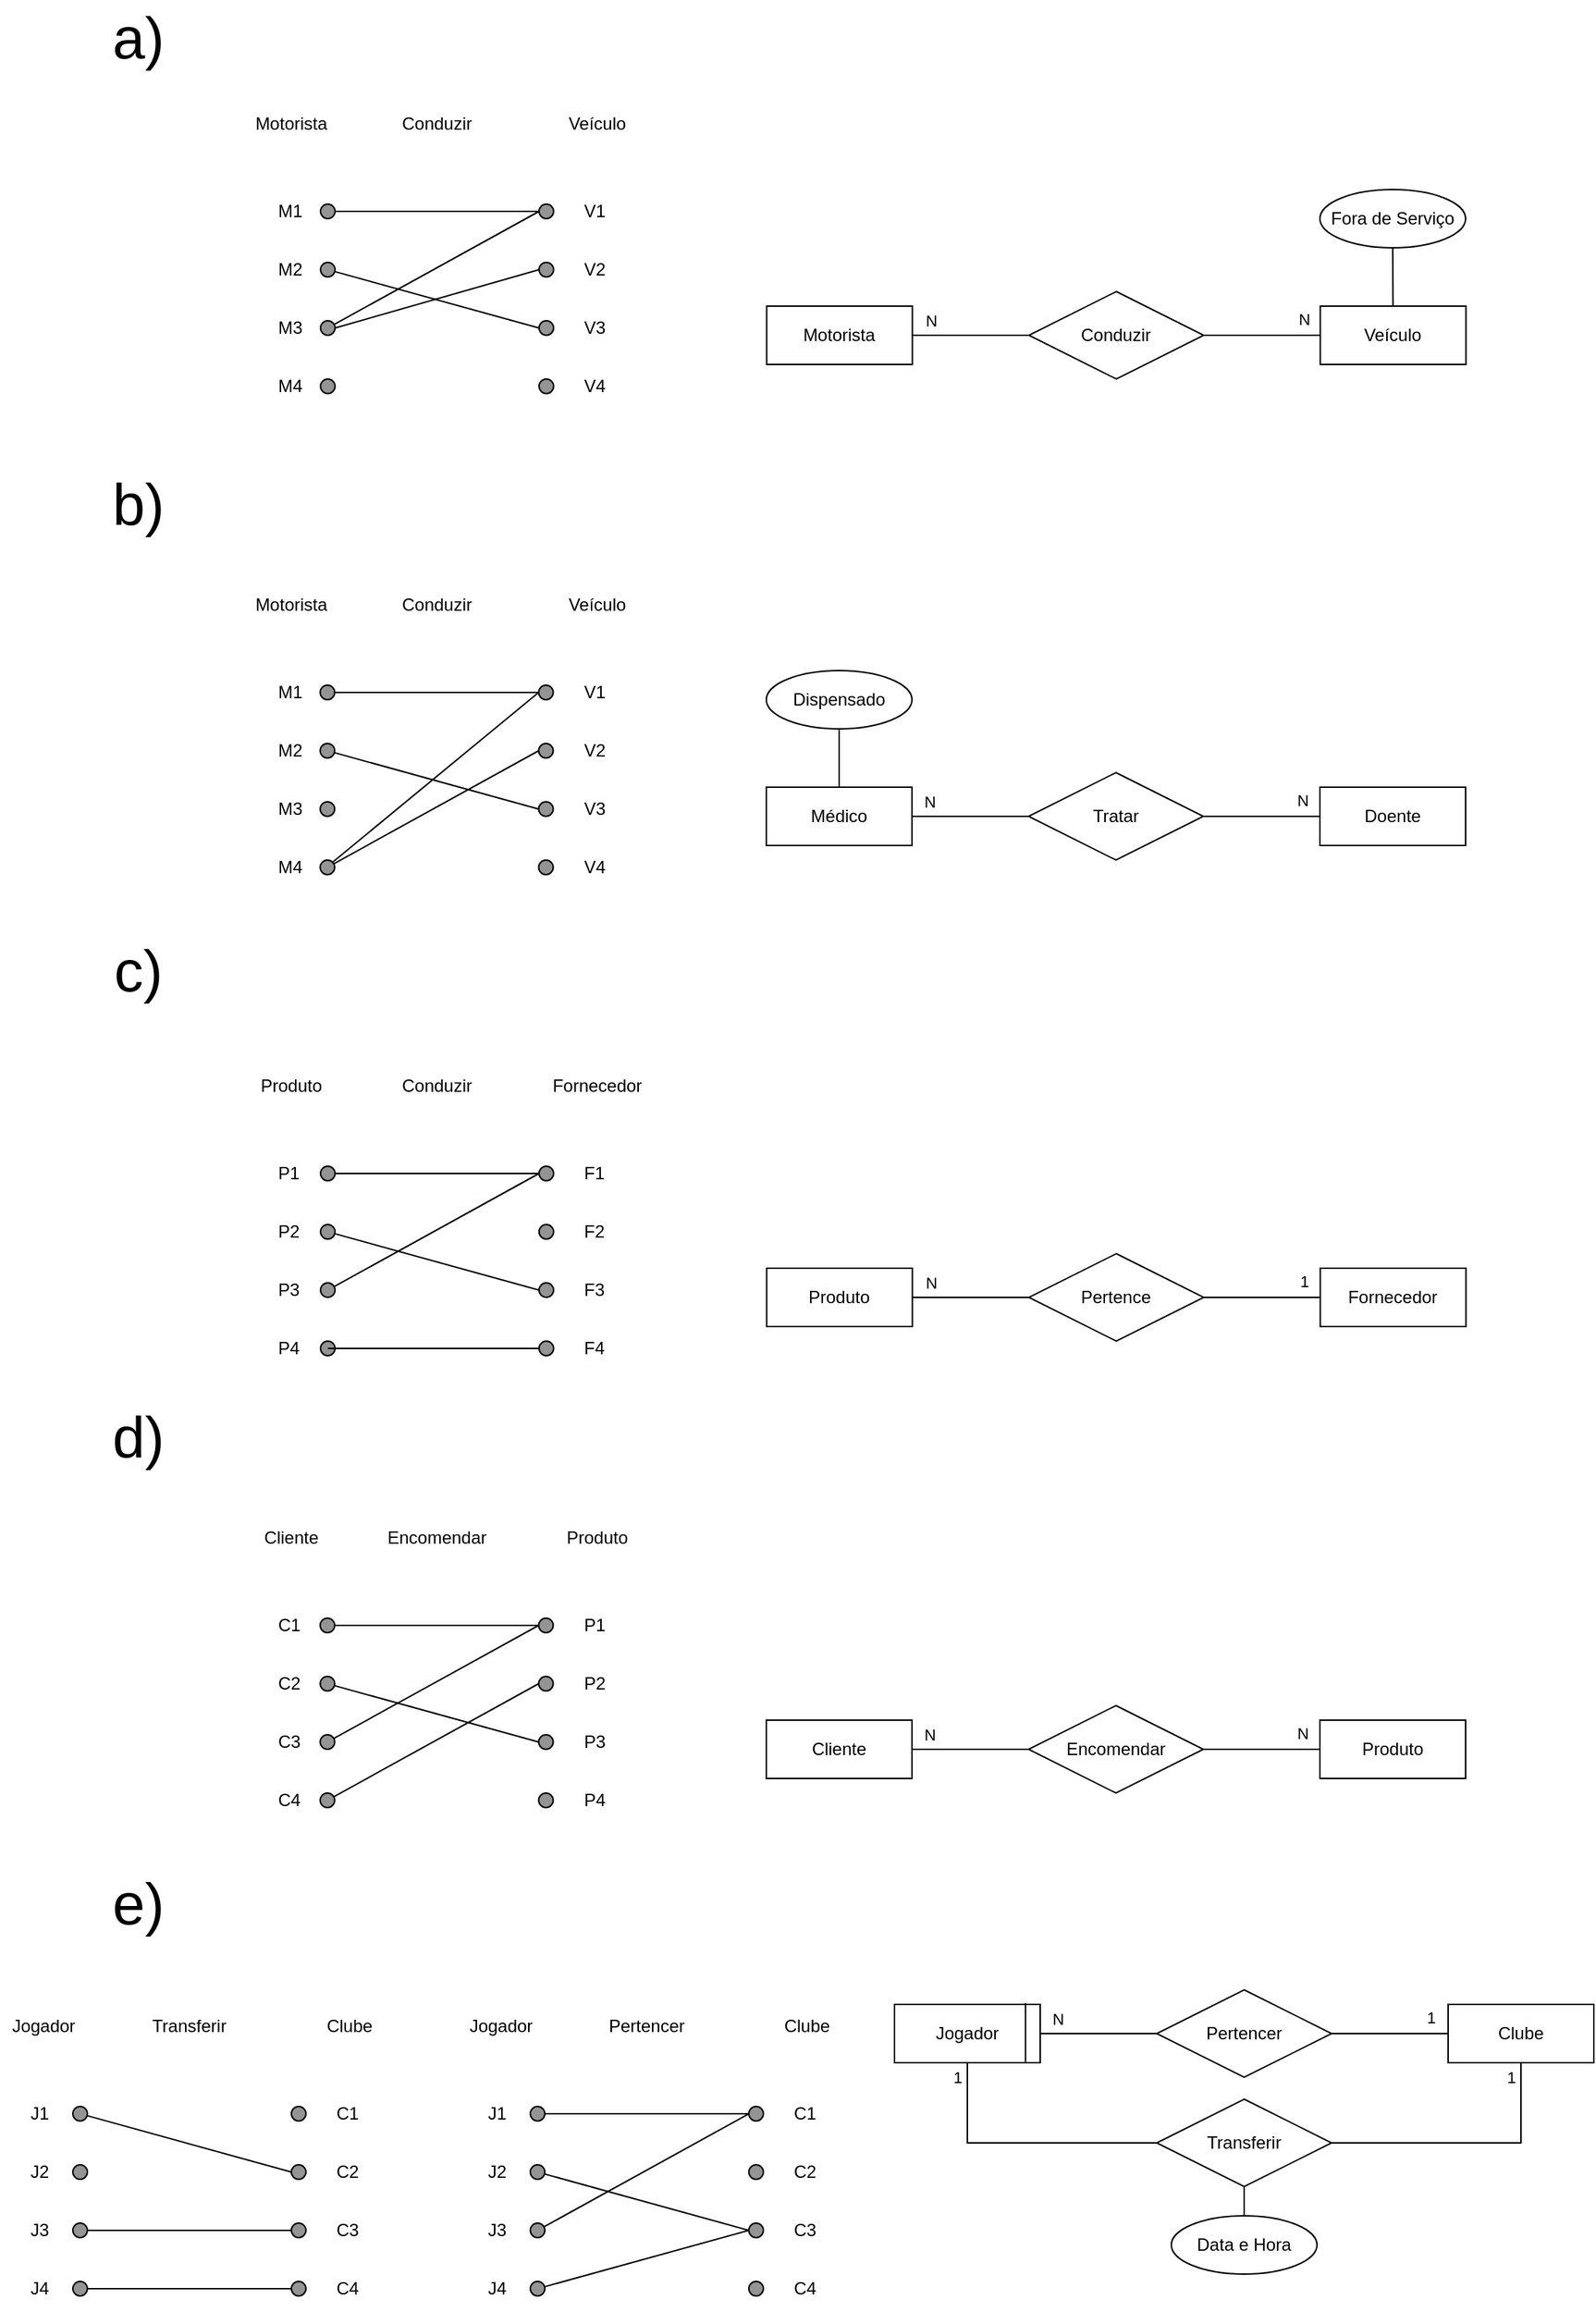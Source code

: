 <mxfile version="22.0.6" type="device">
  <diagram id="fslR-8RcAUFX0rbG5jVe" name="Página-1">
    <mxGraphModel dx="1219" dy="612" grid="1" gridSize="10" guides="1" tooltips="1" connect="1" arrows="1" fold="1" page="1" pageScale="1" pageWidth="1169" pageHeight="1654" math="0" shadow="0">
      <root>
        <mxCell id="0" />
        <mxCell id="1" parent="0" />
        <mxCell id="DUaDIjnE9S2bqJey5qyR-1" value="a)" style="text;html=1;strokeColor=none;fillColor=none;align=center;verticalAlign=middle;whiteSpace=wrap;rounded=0;fontSize=40;" parent="1" vertex="1">
          <mxGeometry x="106" y="20" width="90" height="50" as="geometry" />
        </mxCell>
        <mxCell id="DUaDIjnE9S2bqJey5qyR-2" value="b)" style="text;html=1;strokeColor=none;fillColor=none;align=center;verticalAlign=middle;whiteSpace=wrap;rounded=0;fontSize=40;" parent="1" vertex="1">
          <mxGeometry x="106" y="340" width="90" height="50" as="geometry" />
        </mxCell>
        <mxCell id="DUaDIjnE9S2bqJey5qyR-3" value="c)" style="text;html=1;strokeColor=none;fillColor=none;align=center;verticalAlign=middle;whiteSpace=wrap;rounded=0;fontSize=40;" parent="1" vertex="1">
          <mxGeometry x="106" y="660" width="90" height="50" as="geometry" />
        </mxCell>
        <mxCell id="DUaDIjnE9S2bqJey5qyR-8" style="edgeStyle=orthogonalEdgeStyle;rounded=0;orthogonalLoop=1;jettySize=auto;html=1;exitX=1;exitY=0.5;exitDx=0;exitDy=0;endArrow=none;endFill=0;" parent="1" source="DUaDIjnE9S2bqJey5qyR-4" target="DUaDIjnE9S2bqJey5qyR-5" edge="1">
          <mxGeometry relative="1" as="geometry" />
        </mxCell>
        <mxCell id="DUaDIjnE9S2bqJey5qyR-52" value="N" style="edgeLabel;html=1;align=center;verticalAlign=middle;resizable=0;points=[];" parent="DUaDIjnE9S2bqJey5qyR-8" vertex="1" connectable="0">
          <mxGeometry x="0.7" y="1" relative="1" as="geometry">
            <mxPoint y="-10" as="offset" />
          </mxGeometry>
        </mxCell>
        <mxCell id="DUaDIjnE9S2bqJey5qyR-9" style="edgeStyle=orthogonalEdgeStyle;rounded=0;orthogonalLoop=1;jettySize=auto;html=1;exitX=0;exitY=0.5;exitDx=0;exitDy=0;endArrow=none;endFill=0;" parent="1" source="DUaDIjnE9S2bqJey5qyR-4" target="DUaDIjnE9S2bqJey5qyR-7" edge="1">
          <mxGeometry relative="1" as="geometry" />
        </mxCell>
        <mxCell id="DUaDIjnE9S2bqJey5qyR-51" value="N" style="edgeLabel;html=1;align=center;verticalAlign=middle;resizable=0;points=[];" parent="DUaDIjnE9S2bqJey5qyR-9" vertex="1" connectable="0">
          <mxGeometry x="0.7" y="-1" relative="1" as="geometry">
            <mxPoint y="-9" as="offset" />
          </mxGeometry>
        </mxCell>
        <mxCell id="DUaDIjnE9S2bqJey5qyR-4" value="Conduzir" style="shape=rhombus;perimeter=rhombusPerimeter;whiteSpace=wrap;html=1;align=center;" parent="1" vertex="1">
          <mxGeometry x="762.25" y="220" width="120" height="60" as="geometry" />
        </mxCell>
        <mxCell id="DUaDIjnE9S2bqJey5qyR-5" value="Veículo" style="whiteSpace=wrap;html=1;align=center;" parent="1" vertex="1">
          <mxGeometry x="962.25" y="230" width="100" height="40" as="geometry" />
        </mxCell>
        <mxCell id="DUaDIjnE9S2bqJey5qyR-7" value="Motorista" style="whiteSpace=wrap;html=1;align=center;" parent="1" vertex="1">
          <mxGeometry x="582.25" y="230" width="100" height="40" as="geometry" />
        </mxCell>
        <mxCell id="DUaDIjnE9S2bqJey5qyR-14" value="Motorista" style="text;html=1;strokeColor=none;fillColor=none;align=center;verticalAlign=middle;whiteSpace=wrap;rounded=0;" parent="1" vertex="1">
          <mxGeometry x="226" y="90" width="60" height="30" as="geometry" />
        </mxCell>
        <mxCell id="DUaDIjnE9S2bqJey5qyR-15" value="Conduzir" style="text;html=1;strokeColor=none;fillColor=none;align=center;verticalAlign=middle;whiteSpace=wrap;rounded=0;" parent="1" vertex="1">
          <mxGeometry x="326" y="90" width="60" height="30" as="geometry" />
        </mxCell>
        <mxCell id="DUaDIjnE9S2bqJey5qyR-16" value="Veículo" style="text;html=1;strokeColor=none;fillColor=none;align=center;verticalAlign=middle;whiteSpace=wrap;rounded=0;" parent="1" vertex="1">
          <mxGeometry x="436" y="90" width="60" height="30" as="geometry" />
        </mxCell>
        <mxCell id="DUaDIjnE9S2bqJey5qyR-17" value="M1" style="text;strokeColor=none;fillColor=none;align=left;verticalAlign=middle;spacingLeft=4;spacingRight=4;overflow=hidden;points=[[0,0.5],[1,0.5]];portConstraint=eastwest;rotatable=0;whiteSpace=wrap;html=1;" parent="1" vertex="1">
          <mxGeometry x="241" y="150" width="30" height="30" as="geometry" />
        </mxCell>
        <mxCell id="DUaDIjnE9S2bqJey5qyR-18" value="M2" style="text;strokeColor=none;fillColor=none;align=left;verticalAlign=middle;spacingLeft=4;spacingRight=4;overflow=hidden;points=[[0,0.5],[1,0.5]];portConstraint=eastwest;rotatable=0;whiteSpace=wrap;html=1;" parent="1" vertex="1">
          <mxGeometry x="241" y="190" width="30" height="30" as="geometry" />
        </mxCell>
        <mxCell id="DUaDIjnE9S2bqJey5qyR-19" value="M3" style="text;strokeColor=none;fillColor=none;align=left;verticalAlign=middle;spacingLeft=4;spacingRight=4;overflow=hidden;points=[[0,0.5],[1,0.5]];portConstraint=eastwest;rotatable=0;whiteSpace=wrap;html=1;" parent="1" vertex="1">
          <mxGeometry x="241" y="230" width="30" height="30" as="geometry" />
        </mxCell>
        <mxCell id="DUaDIjnE9S2bqJey5qyR-20" value="M4" style="text;strokeColor=none;fillColor=none;align=left;verticalAlign=middle;spacingLeft=4;spacingRight=4;overflow=hidden;points=[[0,0.5],[1,0.5]];portConstraint=eastwest;rotatable=0;whiteSpace=wrap;html=1;" parent="1" vertex="1">
          <mxGeometry x="241" y="270" width="30" height="30" as="geometry" />
        </mxCell>
        <mxCell id="DUaDIjnE9S2bqJey5qyR-50" style="edgeStyle=orthogonalEdgeStyle;rounded=0;orthogonalLoop=1;jettySize=auto;html=1;entryX=0;entryY=0.5;entryDx=0;entryDy=0;endArrow=none;endFill=0;" parent="1" source="DUaDIjnE9S2bqJey5qyR-21" target="DUaDIjnE9S2bqJey5qyR-29" edge="1">
          <mxGeometry relative="1" as="geometry" />
        </mxCell>
        <mxCell id="DUaDIjnE9S2bqJey5qyR-21" value="" style="ellipse;whiteSpace=wrap;html=1;fillColor=#949494;" parent="1" vertex="1">
          <mxGeometry x="276" y="160" width="10" height="10" as="geometry" />
        </mxCell>
        <mxCell id="DUaDIjnE9S2bqJey5qyR-53" style="rounded=0;orthogonalLoop=1;jettySize=auto;html=1;entryX=0;entryY=0.5;entryDx=0;entryDy=0;endArrow=none;endFill=0;" parent="1" source="DUaDIjnE9S2bqJey5qyR-22" target="DUaDIjnE9S2bqJey5qyR-31" edge="1">
          <mxGeometry relative="1" as="geometry" />
        </mxCell>
        <mxCell id="DUaDIjnE9S2bqJey5qyR-22" value="" style="ellipse;whiteSpace=wrap;html=1;fillColor=#949494;" parent="1" vertex="1">
          <mxGeometry x="276" y="200" width="10" height="10" as="geometry" />
        </mxCell>
        <mxCell id="DUaDIjnE9S2bqJey5qyR-54" style="rounded=0;orthogonalLoop=1;jettySize=auto;html=1;entryX=0;entryY=0.5;entryDx=0;entryDy=0;endArrow=none;endFill=0;" parent="1" source="DUaDIjnE9S2bqJey5qyR-23" target="DUaDIjnE9S2bqJey5qyR-29" edge="1">
          <mxGeometry relative="1" as="geometry" />
        </mxCell>
        <mxCell id="DUaDIjnE9S2bqJey5qyR-23" value="" style="ellipse;whiteSpace=wrap;html=1;fillColor=#949494;" parent="1" vertex="1">
          <mxGeometry x="276" y="240" width="10" height="10" as="geometry" />
        </mxCell>
        <mxCell id="DUaDIjnE9S2bqJey5qyR-55" style="rounded=0;orthogonalLoop=1;jettySize=auto;html=1;entryX=0;entryY=0.5;entryDx=0;entryDy=0;endArrow=none;endFill=0;exitX=1;exitY=0.5;exitDx=0;exitDy=0;" parent="1" source="DUaDIjnE9S2bqJey5qyR-23" target="DUaDIjnE9S2bqJey5qyR-30" edge="1">
          <mxGeometry relative="1" as="geometry" />
        </mxCell>
        <mxCell id="DUaDIjnE9S2bqJey5qyR-24" value="" style="ellipse;whiteSpace=wrap;html=1;fillColor=#949494;" parent="1" vertex="1">
          <mxGeometry x="276" y="280" width="10" height="10" as="geometry" />
        </mxCell>
        <mxCell id="DUaDIjnE9S2bqJey5qyR-25" value="V1" style="text;strokeColor=none;fillColor=none;align=left;verticalAlign=middle;spacingLeft=4;spacingRight=4;overflow=hidden;points=[[0,0.5],[1,0.5]];portConstraint=eastwest;rotatable=0;whiteSpace=wrap;html=1;" parent="1" vertex="1">
          <mxGeometry x="451" y="150" width="30" height="30" as="geometry" />
        </mxCell>
        <mxCell id="DUaDIjnE9S2bqJey5qyR-26" value="V2" style="text;strokeColor=none;fillColor=none;align=left;verticalAlign=middle;spacingLeft=4;spacingRight=4;overflow=hidden;points=[[0,0.5],[1,0.5]];portConstraint=eastwest;rotatable=0;whiteSpace=wrap;html=1;" parent="1" vertex="1">
          <mxGeometry x="451" y="190" width="30" height="30" as="geometry" />
        </mxCell>
        <mxCell id="DUaDIjnE9S2bqJey5qyR-27" value="V3" style="text;strokeColor=none;fillColor=none;align=left;verticalAlign=middle;spacingLeft=4;spacingRight=4;overflow=hidden;points=[[0,0.5],[1,0.5]];portConstraint=eastwest;rotatable=0;whiteSpace=wrap;html=1;" parent="1" vertex="1">
          <mxGeometry x="451" y="230" width="30" height="30" as="geometry" />
        </mxCell>
        <mxCell id="DUaDIjnE9S2bqJey5qyR-28" value="V4" style="text;strokeColor=none;fillColor=none;align=left;verticalAlign=middle;spacingLeft=4;spacingRight=4;overflow=hidden;points=[[0,0.5],[1,0.5]];portConstraint=eastwest;rotatable=0;whiteSpace=wrap;html=1;" parent="1" vertex="1">
          <mxGeometry x="451" y="270" width="30" height="30" as="geometry" />
        </mxCell>
        <mxCell id="DUaDIjnE9S2bqJey5qyR-29" value="" style="ellipse;whiteSpace=wrap;html=1;fillColor=#949494;" parent="1" vertex="1">
          <mxGeometry x="426" y="160" width="10" height="10" as="geometry" />
        </mxCell>
        <mxCell id="DUaDIjnE9S2bqJey5qyR-30" value="" style="ellipse;whiteSpace=wrap;html=1;fillColor=#949494;" parent="1" vertex="1">
          <mxGeometry x="426" y="200" width="10" height="10" as="geometry" />
        </mxCell>
        <mxCell id="DUaDIjnE9S2bqJey5qyR-31" value="" style="ellipse;whiteSpace=wrap;html=1;fillColor=#949494;" parent="1" vertex="1">
          <mxGeometry x="426" y="240" width="10" height="10" as="geometry" />
        </mxCell>
        <mxCell id="DUaDIjnE9S2bqJey5qyR-32" value="" style="ellipse;whiteSpace=wrap;html=1;fillColor=#949494;" parent="1" vertex="1">
          <mxGeometry x="426" y="280" width="10" height="10" as="geometry" />
        </mxCell>
        <mxCell id="CNHZqhsD0iubdoF_1OJN-1" value="Fora de Serviço" style="ellipse;whiteSpace=wrap;html=1;align=center;" parent="1" vertex="1">
          <mxGeometry x="962" y="150" width="100" height="40" as="geometry" />
        </mxCell>
        <mxCell id="CNHZqhsD0iubdoF_1OJN-2" value="" style="endArrow=none;html=1;rounded=0;" parent="1" source="DUaDIjnE9S2bqJey5qyR-5" target="CNHZqhsD0iubdoF_1OJN-1" edge="1">
          <mxGeometry relative="1" as="geometry">
            <mxPoint x="840" y="150" as="sourcePoint" />
            <mxPoint x="1010" y="170" as="targetPoint" />
          </mxGeometry>
        </mxCell>
        <mxCell id="CNHZqhsD0iubdoF_1OJN-3" style="edgeStyle=orthogonalEdgeStyle;rounded=0;orthogonalLoop=1;jettySize=auto;html=1;exitX=1;exitY=0.5;exitDx=0;exitDy=0;endArrow=none;endFill=0;" parent="1" source="CNHZqhsD0iubdoF_1OJN-7" target="CNHZqhsD0iubdoF_1OJN-8" edge="1">
          <mxGeometry relative="1" as="geometry" />
        </mxCell>
        <mxCell id="CNHZqhsD0iubdoF_1OJN-4" value="N" style="edgeLabel;html=1;align=center;verticalAlign=middle;resizable=0;points=[];" parent="CNHZqhsD0iubdoF_1OJN-3" vertex="1" connectable="0">
          <mxGeometry x="0.7" y="1" relative="1" as="geometry">
            <mxPoint y="-10" as="offset" />
          </mxGeometry>
        </mxCell>
        <mxCell id="CNHZqhsD0iubdoF_1OJN-5" style="edgeStyle=orthogonalEdgeStyle;rounded=0;orthogonalLoop=1;jettySize=auto;html=1;exitX=0;exitY=0.5;exitDx=0;exitDy=0;endArrow=none;endFill=0;" parent="1" source="CNHZqhsD0iubdoF_1OJN-7" target="CNHZqhsD0iubdoF_1OJN-9" edge="1">
          <mxGeometry relative="1" as="geometry" />
        </mxCell>
        <mxCell id="CNHZqhsD0iubdoF_1OJN-6" value="N" style="edgeLabel;html=1;align=center;verticalAlign=middle;resizable=0;points=[];" parent="CNHZqhsD0iubdoF_1OJN-5" vertex="1" connectable="0">
          <mxGeometry x="0.7" y="-1" relative="1" as="geometry">
            <mxPoint y="-9" as="offset" />
          </mxGeometry>
        </mxCell>
        <mxCell id="CNHZqhsD0iubdoF_1OJN-7" value="Tratar" style="shape=rhombus;perimeter=rhombusPerimeter;whiteSpace=wrap;html=1;align=center;" parent="1" vertex="1">
          <mxGeometry x="762" y="550" width="120" height="60" as="geometry" />
        </mxCell>
        <mxCell id="CNHZqhsD0iubdoF_1OJN-8" value="Doente" style="whiteSpace=wrap;html=1;align=center;" parent="1" vertex="1">
          <mxGeometry x="962" y="560" width="100" height="40" as="geometry" />
        </mxCell>
        <mxCell id="CNHZqhsD0iubdoF_1OJN-9" value="Médico" style="whiteSpace=wrap;html=1;align=center;" parent="1" vertex="1">
          <mxGeometry x="582" y="560" width="100" height="40" as="geometry" />
        </mxCell>
        <mxCell id="CNHZqhsD0iubdoF_1OJN-10" value="Motorista" style="text;html=1;strokeColor=none;fillColor=none;align=center;verticalAlign=middle;whiteSpace=wrap;rounded=0;" parent="1" vertex="1">
          <mxGeometry x="225.75" y="420" width="60" height="30" as="geometry" />
        </mxCell>
        <mxCell id="CNHZqhsD0iubdoF_1OJN-11" value="Conduzir" style="text;html=1;strokeColor=none;fillColor=none;align=center;verticalAlign=middle;whiteSpace=wrap;rounded=0;" parent="1" vertex="1">
          <mxGeometry x="325.75" y="420" width="60" height="30" as="geometry" />
        </mxCell>
        <mxCell id="CNHZqhsD0iubdoF_1OJN-12" value="Veículo" style="text;html=1;strokeColor=none;fillColor=none;align=center;verticalAlign=middle;whiteSpace=wrap;rounded=0;" parent="1" vertex="1">
          <mxGeometry x="435.75" y="420" width="60" height="30" as="geometry" />
        </mxCell>
        <mxCell id="CNHZqhsD0iubdoF_1OJN-13" value="M1" style="text;strokeColor=none;fillColor=none;align=left;verticalAlign=middle;spacingLeft=4;spacingRight=4;overflow=hidden;points=[[0,0.5],[1,0.5]];portConstraint=eastwest;rotatable=0;whiteSpace=wrap;html=1;" parent="1" vertex="1">
          <mxGeometry x="240.75" y="480" width="30" height="30" as="geometry" />
        </mxCell>
        <mxCell id="CNHZqhsD0iubdoF_1OJN-14" value="M2" style="text;strokeColor=none;fillColor=none;align=left;verticalAlign=middle;spacingLeft=4;spacingRight=4;overflow=hidden;points=[[0,0.5],[1,0.5]];portConstraint=eastwest;rotatable=0;whiteSpace=wrap;html=1;" parent="1" vertex="1">
          <mxGeometry x="240.75" y="520" width="30" height="30" as="geometry" />
        </mxCell>
        <mxCell id="CNHZqhsD0iubdoF_1OJN-15" value="M3" style="text;strokeColor=none;fillColor=none;align=left;verticalAlign=middle;spacingLeft=4;spacingRight=4;overflow=hidden;points=[[0,0.5],[1,0.5]];portConstraint=eastwest;rotatable=0;whiteSpace=wrap;html=1;" parent="1" vertex="1">
          <mxGeometry x="240.75" y="560" width="30" height="30" as="geometry" />
        </mxCell>
        <mxCell id="CNHZqhsD0iubdoF_1OJN-16" value="M4" style="text;strokeColor=none;fillColor=none;align=left;verticalAlign=middle;spacingLeft=4;spacingRight=4;overflow=hidden;points=[[0,0.5],[1,0.5]];portConstraint=eastwest;rotatable=0;whiteSpace=wrap;html=1;" parent="1" vertex="1">
          <mxGeometry x="240.75" y="600" width="30" height="30" as="geometry" />
        </mxCell>
        <mxCell id="CNHZqhsD0iubdoF_1OJN-17" style="edgeStyle=orthogonalEdgeStyle;rounded=0;orthogonalLoop=1;jettySize=auto;html=1;entryX=0;entryY=0.5;entryDx=0;entryDy=0;endArrow=none;endFill=0;" parent="1" source="CNHZqhsD0iubdoF_1OJN-18" target="CNHZqhsD0iubdoF_1OJN-29" edge="1">
          <mxGeometry relative="1" as="geometry" />
        </mxCell>
        <mxCell id="CNHZqhsD0iubdoF_1OJN-18" value="" style="ellipse;whiteSpace=wrap;html=1;fillColor=#949494;" parent="1" vertex="1">
          <mxGeometry x="275.75" y="490" width="10" height="10" as="geometry" />
        </mxCell>
        <mxCell id="CNHZqhsD0iubdoF_1OJN-19" style="rounded=0;orthogonalLoop=1;jettySize=auto;html=1;entryX=0;entryY=0.5;entryDx=0;entryDy=0;endArrow=none;endFill=0;" parent="1" source="CNHZqhsD0iubdoF_1OJN-20" target="CNHZqhsD0iubdoF_1OJN-31" edge="1">
          <mxGeometry relative="1" as="geometry" />
        </mxCell>
        <mxCell id="CNHZqhsD0iubdoF_1OJN-20" value="" style="ellipse;whiteSpace=wrap;html=1;fillColor=#949494;" parent="1" vertex="1">
          <mxGeometry x="275.75" y="530" width="10" height="10" as="geometry" />
        </mxCell>
        <mxCell id="CNHZqhsD0iubdoF_1OJN-21" style="rounded=0;orthogonalLoop=1;jettySize=auto;html=1;entryX=0;entryY=0.5;entryDx=0;entryDy=0;endArrow=none;endFill=0;exitX=1;exitY=0;exitDx=0;exitDy=0;" parent="1" source="CNHZqhsD0iubdoF_1OJN-24" target="CNHZqhsD0iubdoF_1OJN-29" edge="1">
          <mxGeometry relative="1" as="geometry" />
        </mxCell>
        <mxCell id="CNHZqhsD0iubdoF_1OJN-22" value="" style="ellipse;whiteSpace=wrap;html=1;fillColor=#949494;" parent="1" vertex="1">
          <mxGeometry x="275.75" y="570" width="10" height="10" as="geometry" />
        </mxCell>
        <mxCell id="CNHZqhsD0iubdoF_1OJN-23" style="rounded=0;orthogonalLoop=1;jettySize=auto;html=1;entryX=0;entryY=0.5;entryDx=0;entryDy=0;endArrow=none;endFill=0;" parent="1" source="CNHZqhsD0iubdoF_1OJN-24" target="CNHZqhsD0iubdoF_1OJN-30" edge="1">
          <mxGeometry relative="1" as="geometry" />
        </mxCell>
        <mxCell id="CNHZqhsD0iubdoF_1OJN-24" value="" style="ellipse;whiteSpace=wrap;html=1;fillColor=#949494;" parent="1" vertex="1">
          <mxGeometry x="275.75" y="610" width="10" height="10" as="geometry" />
        </mxCell>
        <mxCell id="CNHZqhsD0iubdoF_1OJN-25" value="V1" style="text;strokeColor=none;fillColor=none;align=left;verticalAlign=middle;spacingLeft=4;spacingRight=4;overflow=hidden;points=[[0,0.5],[1,0.5]];portConstraint=eastwest;rotatable=0;whiteSpace=wrap;html=1;" parent="1" vertex="1">
          <mxGeometry x="450.75" y="480" width="30" height="30" as="geometry" />
        </mxCell>
        <mxCell id="CNHZqhsD0iubdoF_1OJN-26" value="V2" style="text;strokeColor=none;fillColor=none;align=left;verticalAlign=middle;spacingLeft=4;spacingRight=4;overflow=hidden;points=[[0,0.5],[1,0.5]];portConstraint=eastwest;rotatable=0;whiteSpace=wrap;html=1;" parent="1" vertex="1">
          <mxGeometry x="450.75" y="520" width="30" height="30" as="geometry" />
        </mxCell>
        <mxCell id="CNHZqhsD0iubdoF_1OJN-27" value="V3" style="text;strokeColor=none;fillColor=none;align=left;verticalAlign=middle;spacingLeft=4;spacingRight=4;overflow=hidden;points=[[0,0.5],[1,0.5]];portConstraint=eastwest;rotatable=0;whiteSpace=wrap;html=1;" parent="1" vertex="1">
          <mxGeometry x="450.75" y="560" width="30" height="30" as="geometry" />
        </mxCell>
        <mxCell id="CNHZqhsD0iubdoF_1OJN-28" value="V4" style="text;strokeColor=none;fillColor=none;align=left;verticalAlign=middle;spacingLeft=4;spacingRight=4;overflow=hidden;points=[[0,0.5],[1,0.5]];portConstraint=eastwest;rotatable=0;whiteSpace=wrap;html=1;" parent="1" vertex="1">
          <mxGeometry x="450.75" y="600" width="30" height="30" as="geometry" />
        </mxCell>
        <mxCell id="CNHZqhsD0iubdoF_1OJN-29" value="" style="ellipse;whiteSpace=wrap;html=1;fillColor=#949494;" parent="1" vertex="1">
          <mxGeometry x="425.75" y="490" width="10" height="10" as="geometry" />
        </mxCell>
        <mxCell id="CNHZqhsD0iubdoF_1OJN-30" value="" style="ellipse;whiteSpace=wrap;html=1;fillColor=#949494;" parent="1" vertex="1">
          <mxGeometry x="425.75" y="530" width="10" height="10" as="geometry" />
        </mxCell>
        <mxCell id="CNHZqhsD0iubdoF_1OJN-31" value="" style="ellipse;whiteSpace=wrap;html=1;fillColor=#949494;" parent="1" vertex="1">
          <mxGeometry x="425.75" y="570" width="10" height="10" as="geometry" />
        </mxCell>
        <mxCell id="CNHZqhsD0iubdoF_1OJN-32" value="" style="ellipse;whiteSpace=wrap;html=1;fillColor=#949494;" parent="1" vertex="1">
          <mxGeometry x="425.75" y="610" width="10" height="10" as="geometry" />
        </mxCell>
        <mxCell id="CNHZqhsD0iubdoF_1OJN-35" value="Dispensado" style="ellipse;whiteSpace=wrap;html=1;align=center;" parent="1" vertex="1">
          <mxGeometry x="582" y="480" width="100" height="40" as="geometry" />
        </mxCell>
        <mxCell id="CNHZqhsD0iubdoF_1OJN-36" value="" style="endArrow=none;html=1;rounded=0;" parent="1" source="CNHZqhsD0iubdoF_1OJN-35" target="CNHZqhsD0iubdoF_1OJN-9" edge="1">
          <mxGeometry relative="1" as="geometry">
            <mxPoint x="750" y="480" as="sourcePoint" />
            <mxPoint x="910" y="480" as="targetPoint" />
          </mxGeometry>
        </mxCell>
        <mxCell id="CNHZqhsD0iubdoF_1OJN-37" style="edgeStyle=orthogonalEdgeStyle;rounded=0;orthogonalLoop=1;jettySize=auto;html=1;exitX=1;exitY=0.5;exitDx=0;exitDy=0;endArrow=none;endFill=0;" parent="1" source="CNHZqhsD0iubdoF_1OJN-41" target="CNHZqhsD0iubdoF_1OJN-42" edge="1">
          <mxGeometry relative="1" as="geometry" />
        </mxCell>
        <mxCell id="CNHZqhsD0iubdoF_1OJN-38" value="1" style="edgeLabel;html=1;align=center;verticalAlign=middle;resizable=0;points=[];" parent="CNHZqhsD0iubdoF_1OJN-37" vertex="1" connectable="0">
          <mxGeometry x="0.7" y="1" relative="1" as="geometry">
            <mxPoint y="-10" as="offset" />
          </mxGeometry>
        </mxCell>
        <mxCell id="CNHZqhsD0iubdoF_1OJN-39" style="edgeStyle=orthogonalEdgeStyle;rounded=0;orthogonalLoop=1;jettySize=auto;html=1;exitX=0;exitY=0.5;exitDx=0;exitDy=0;endArrow=none;endFill=0;" parent="1" source="CNHZqhsD0iubdoF_1OJN-41" target="CNHZqhsD0iubdoF_1OJN-43" edge="1">
          <mxGeometry relative="1" as="geometry" />
        </mxCell>
        <mxCell id="CNHZqhsD0iubdoF_1OJN-40" value="N" style="edgeLabel;html=1;align=center;verticalAlign=middle;resizable=0;points=[];" parent="CNHZqhsD0iubdoF_1OJN-39" vertex="1" connectable="0">
          <mxGeometry x="0.7" y="-1" relative="1" as="geometry">
            <mxPoint y="-9" as="offset" />
          </mxGeometry>
        </mxCell>
        <mxCell id="CNHZqhsD0iubdoF_1OJN-41" value="Pertence" style="shape=rhombus;perimeter=rhombusPerimeter;whiteSpace=wrap;html=1;align=center;" parent="1" vertex="1">
          <mxGeometry x="762.25" y="880" width="120" height="60" as="geometry" />
        </mxCell>
        <mxCell id="CNHZqhsD0iubdoF_1OJN-42" value="Fornecedor" style="whiteSpace=wrap;html=1;align=center;" parent="1" vertex="1">
          <mxGeometry x="962.25" y="890" width="100" height="40" as="geometry" />
        </mxCell>
        <mxCell id="CNHZqhsD0iubdoF_1OJN-43" value="Produto" style="whiteSpace=wrap;html=1;align=center;" parent="1" vertex="1">
          <mxGeometry x="582.25" y="890" width="100" height="40" as="geometry" />
        </mxCell>
        <mxCell id="CNHZqhsD0iubdoF_1OJN-44" value="Produto" style="text;html=1;strokeColor=none;fillColor=none;align=center;verticalAlign=middle;whiteSpace=wrap;rounded=0;" parent="1" vertex="1">
          <mxGeometry x="226" y="750" width="60" height="30" as="geometry" />
        </mxCell>
        <mxCell id="CNHZqhsD0iubdoF_1OJN-45" value="Conduzir" style="text;html=1;strokeColor=none;fillColor=none;align=center;verticalAlign=middle;whiteSpace=wrap;rounded=0;" parent="1" vertex="1">
          <mxGeometry x="326" y="750" width="60" height="30" as="geometry" />
        </mxCell>
        <mxCell id="CNHZqhsD0iubdoF_1OJN-46" value="Fornecedor" style="text;html=1;strokeColor=none;fillColor=none;align=center;verticalAlign=middle;whiteSpace=wrap;rounded=0;" parent="1" vertex="1">
          <mxGeometry x="436" y="750" width="60" height="30" as="geometry" />
        </mxCell>
        <mxCell id="CNHZqhsD0iubdoF_1OJN-47" value="P1" style="text;strokeColor=none;fillColor=none;align=left;verticalAlign=middle;spacingLeft=4;spacingRight=4;overflow=hidden;points=[[0,0.5],[1,0.5]];portConstraint=eastwest;rotatable=0;whiteSpace=wrap;html=1;" parent="1" vertex="1">
          <mxGeometry x="241" y="810" width="30" height="30" as="geometry" />
        </mxCell>
        <mxCell id="CNHZqhsD0iubdoF_1OJN-48" value="P2" style="text;strokeColor=none;fillColor=none;align=left;verticalAlign=middle;spacingLeft=4;spacingRight=4;overflow=hidden;points=[[0,0.5],[1,0.5]];portConstraint=eastwest;rotatable=0;whiteSpace=wrap;html=1;" parent="1" vertex="1">
          <mxGeometry x="241" y="850" width="30" height="30" as="geometry" />
        </mxCell>
        <mxCell id="CNHZqhsD0iubdoF_1OJN-49" value="P3" style="text;strokeColor=none;fillColor=none;align=left;verticalAlign=middle;spacingLeft=4;spacingRight=4;overflow=hidden;points=[[0,0.5],[1,0.5]];portConstraint=eastwest;rotatable=0;whiteSpace=wrap;html=1;" parent="1" vertex="1">
          <mxGeometry x="241" y="890" width="30" height="30" as="geometry" />
        </mxCell>
        <mxCell id="CNHZqhsD0iubdoF_1OJN-50" value="P4" style="text;strokeColor=none;fillColor=none;align=left;verticalAlign=middle;spacingLeft=4;spacingRight=4;overflow=hidden;points=[[0,0.5],[1,0.5]];portConstraint=eastwest;rotatable=0;whiteSpace=wrap;html=1;" parent="1" vertex="1">
          <mxGeometry x="241" y="930" width="30" height="30" as="geometry" />
        </mxCell>
        <mxCell id="CNHZqhsD0iubdoF_1OJN-51" style="edgeStyle=orthogonalEdgeStyle;rounded=0;orthogonalLoop=1;jettySize=auto;html=1;entryX=0;entryY=0.5;entryDx=0;entryDy=0;endArrow=none;endFill=0;" parent="1" source="CNHZqhsD0iubdoF_1OJN-52" target="CNHZqhsD0iubdoF_1OJN-63" edge="1">
          <mxGeometry relative="1" as="geometry" />
        </mxCell>
        <mxCell id="CNHZqhsD0iubdoF_1OJN-52" value="" style="ellipse;whiteSpace=wrap;html=1;fillColor=#949494;" parent="1" vertex="1">
          <mxGeometry x="276" y="820" width="10" height="10" as="geometry" />
        </mxCell>
        <mxCell id="CNHZqhsD0iubdoF_1OJN-53" style="rounded=0;orthogonalLoop=1;jettySize=auto;html=1;entryX=0;entryY=0.5;entryDx=0;entryDy=0;endArrow=none;endFill=0;" parent="1" source="CNHZqhsD0iubdoF_1OJN-54" target="CNHZqhsD0iubdoF_1OJN-65" edge="1">
          <mxGeometry relative="1" as="geometry" />
        </mxCell>
        <mxCell id="CNHZqhsD0iubdoF_1OJN-54" value="" style="ellipse;whiteSpace=wrap;html=1;fillColor=#949494;" parent="1" vertex="1">
          <mxGeometry x="276" y="860" width="10" height="10" as="geometry" />
        </mxCell>
        <mxCell id="CNHZqhsD0iubdoF_1OJN-55" style="rounded=0;orthogonalLoop=1;jettySize=auto;html=1;entryX=0;entryY=0.5;entryDx=0;entryDy=0;endArrow=none;endFill=0;" parent="1" source="CNHZqhsD0iubdoF_1OJN-56" target="CNHZqhsD0iubdoF_1OJN-63" edge="1">
          <mxGeometry relative="1" as="geometry" />
        </mxCell>
        <mxCell id="CNHZqhsD0iubdoF_1OJN-56" value="" style="ellipse;whiteSpace=wrap;html=1;fillColor=#949494;" parent="1" vertex="1">
          <mxGeometry x="276" y="900" width="10" height="10" as="geometry" />
        </mxCell>
        <mxCell id="CNHZqhsD0iubdoF_1OJN-58" value="" style="ellipse;whiteSpace=wrap;html=1;fillColor=#949494;" parent="1" vertex="1">
          <mxGeometry x="276" y="940" width="10" height="10" as="geometry" />
        </mxCell>
        <mxCell id="CNHZqhsD0iubdoF_1OJN-59" value="F1" style="text;strokeColor=none;fillColor=none;align=left;verticalAlign=middle;spacingLeft=4;spacingRight=4;overflow=hidden;points=[[0,0.5],[1,0.5]];portConstraint=eastwest;rotatable=0;whiteSpace=wrap;html=1;" parent="1" vertex="1">
          <mxGeometry x="451" y="810" width="30" height="30" as="geometry" />
        </mxCell>
        <mxCell id="CNHZqhsD0iubdoF_1OJN-60" value="F2" style="text;strokeColor=none;fillColor=none;align=left;verticalAlign=middle;spacingLeft=4;spacingRight=4;overflow=hidden;points=[[0,0.5],[1,0.5]];portConstraint=eastwest;rotatable=0;whiteSpace=wrap;html=1;" parent="1" vertex="1">
          <mxGeometry x="451" y="850" width="30" height="30" as="geometry" />
        </mxCell>
        <mxCell id="CNHZqhsD0iubdoF_1OJN-61" value="F3" style="text;strokeColor=none;fillColor=none;align=left;verticalAlign=middle;spacingLeft=4;spacingRight=4;overflow=hidden;points=[[0,0.5],[1,0.5]];portConstraint=eastwest;rotatable=0;whiteSpace=wrap;html=1;" parent="1" vertex="1">
          <mxGeometry x="451" y="890" width="30" height="30" as="geometry" />
        </mxCell>
        <mxCell id="CNHZqhsD0iubdoF_1OJN-62" value="F4" style="text;strokeColor=none;fillColor=none;align=left;verticalAlign=middle;spacingLeft=4;spacingRight=4;overflow=hidden;points=[[0,0.5],[1,0.5]];portConstraint=eastwest;rotatable=0;whiteSpace=wrap;html=1;" parent="1" vertex="1">
          <mxGeometry x="451" y="930" width="30" height="30" as="geometry" />
        </mxCell>
        <mxCell id="CNHZqhsD0iubdoF_1OJN-63" value="" style="ellipse;whiteSpace=wrap;html=1;fillColor=#949494;" parent="1" vertex="1">
          <mxGeometry x="426" y="820" width="10" height="10" as="geometry" />
        </mxCell>
        <mxCell id="CNHZqhsD0iubdoF_1OJN-64" value="" style="ellipse;whiteSpace=wrap;html=1;fillColor=#949494;" parent="1" vertex="1">
          <mxGeometry x="426" y="860" width="10" height="10" as="geometry" />
        </mxCell>
        <mxCell id="CNHZqhsD0iubdoF_1OJN-65" value="" style="ellipse;whiteSpace=wrap;html=1;fillColor=#949494;" parent="1" vertex="1">
          <mxGeometry x="426" y="900" width="10" height="10" as="geometry" />
        </mxCell>
        <mxCell id="CNHZqhsD0iubdoF_1OJN-133" style="rounded=0;orthogonalLoop=1;jettySize=auto;html=1;exitX=0;exitY=0.5;exitDx=0;exitDy=0;endArrow=none;endFill=0;" parent="1" source="CNHZqhsD0iubdoF_1OJN-66" edge="1">
          <mxGeometry relative="1" as="geometry">
            <mxPoint x="281" y="945" as="targetPoint" />
          </mxGeometry>
        </mxCell>
        <mxCell id="CNHZqhsD0iubdoF_1OJN-66" value="" style="ellipse;whiteSpace=wrap;html=1;fillColor=#949494;" parent="1" vertex="1">
          <mxGeometry x="426" y="940" width="10" height="10" as="geometry" />
        </mxCell>
        <mxCell id="CNHZqhsD0iubdoF_1OJN-69" value="d)" style="text;html=1;strokeColor=none;fillColor=none;align=center;verticalAlign=middle;whiteSpace=wrap;rounded=0;fontSize=40;" parent="1" vertex="1">
          <mxGeometry x="106" y="980" width="90" height="50" as="geometry" />
        </mxCell>
        <mxCell id="CNHZqhsD0iubdoF_1OJN-70" value="e)" style="text;html=1;strokeColor=none;fillColor=none;align=center;verticalAlign=middle;whiteSpace=wrap;rounded=0;fontSize=40;" parent="1" vertex="1">
          <mxGeometry x="106" y="1300" width="90" height="50" as="geometry" />
        </mxCell>
        <mxCell id="CNHZqhsD0iubdoF_1OJN-71" style="edgeStyle=orthogonalEdgeStyle;rounded=0;orthogonalLoop=1;jettySize=auto;html=1;exitX=1;exitY=0.5;exitDx=0;exitDy=0;endArrow=none;endFill=0;" parent="1" source="CNHZqhsD0iubdoF_1OJN-75" target="CNHZqhsD0iubdoF_1OJN-76" edge="1">
          <mxGeometry relative="1" as="geometry" />
        </mxCell>
        <mxCell id="CNHZqhsD0iubdoF_1OJN-72" value="N" style="edgeLabel;html=1;align=center;verticalAlign=middle;resizable=0;points=[];" parent="CNHZqhsD0iubdoF_1OJN-71" vertex="1" connectable="0">
          <mxGeometry x="0.7" y="1" relative="1" as="geometry">
            <mxPoint y="-10" as="offset" />
          </mxGeometry>
        </mxCell>
        <mxCell id="CNHZqhsD0iubdoF_1OJN-73" style="edgeStyle=orthogonalEdgeStyle;rounded=0;orthogonalLoop=1;jettySize=auto;html=1;exitX=0;exitY=0.5;exitDx=0;exitDy=0;endArrow=none;endFill=0;" parent="1" source="CNHZqhsD0iubdoF_1OJN-75" target="CNHZqhsD0iubdoF_1OJN-77" edge="1">
          <mxGeometry relative="1" as="geometry" />
        </mxCell>
        <mxCell id="CNHZqhsD0iubdoF_1OJN-74" value="N" style="edgeLabel;html=1;align=center;verticalAlign=middle;resizable=0;points=[];" parent="CNHZqhsD0iubdoF_1OJN-73" vertex="1" connectable="0">
          <mxGeometry x="0.7" y="-1" relative="1" as="geometry">
            <mxPoint y="-9" as="offset" />
          </mxGeometry>
        </mxCell>
        <mxCell id="CNHZqhsD0iubdoF_1OJN-75" value="Encomendar" style="shape=rhombus;perimeter=rhombusPerimeter;whiteSpace=wrap;html=1;align=center;" parent="1" vertex="1">
          <mxGeometry x="762" y="1190" width="120" height="60" as="geometry" />
        </mxCell>
        <mxCell id="CNHZqhsD0iubdoF_1OJN-76" value="Produto" style="whiteSpace=wrap;html=1;align=center;" parent="1" vertex="1">
          <mxGeometry x="962" y="1200" width="100" height="40" as="geometry" />
        </mxCell>
        <mxCell id="CNHZqhsD0iubdoF_1OJN-77" value="Cliente" style="whiteSpace=wrap;html=1;align=center;" parent="1" vertex="1">
          <mxGeometry x="582" y="1200" width="100" height="40" as="geometry" />
        </mxCell>
        <mxCell id="CNHZqhsD0iubdoF_1OJN-78" value="Cliente" style="text;html=1;strokeColor=none;fillColor=none;align=center;verticalAlign=middle;whiteSpace=wrap;rounded=0;" parent="1" vertex="1">
          <mxGeometry x="225.75" y="1060" width="60" height="30" as="geometry" />
        </mxCell>
        <mxCell id="CNHZqhsD0iubdoF_1OJN-79" value="Encomendar" style="text;html=1;strokeColor=none;fillColor=none;align=center;verticalAlign=middle;whiteSpace=wrap;rounded=0;" parent="1" vertex="1">
          <mxGeometry x="325.75" y="1060" width="60" height="30" as="geometry" />
        </mxCell>
        <mxCell id="CNHZqhsD0iubdoF_1OJN-80" value="Produto" style="text;html=1;strokeColor=none;fillColor=none;align=center;verticalAlign=middle;whiteSpace=wrap;rounded=0;" parent="1" vertex="1">
          <mxGeometry x="435.75" y="1060" width="60" height="30" as="geometry" />
        </mxCell>
        <mxCell id="CNHZqhsD0iubdoF_1OJN-81" value="C1" style="text;strokeColor=none;fillColor=none;align=left;verticalAlign=middle;spacingLeft=4;spacingRight=4;overflow=hidden;points=[[0,0.5],[1,0.5]];portConstraint=eastwest;rotatable=0;whiteSpace=wrap;html=1;" parent="1" vertex="1">
          <mxGeometry x="240.75" y="1120" width="30" height="30" as="geometry" />
        </mxCell>
        <mxCell id="CNHZqhsD0iubdoF_1OJN-82" value="C2" style="text;strokeColor=none;fillColor=none;align=left;verticalAlign=middle;spacingLeft=4;spacingRight=4;overflow=hidden;points=[[0,0.5],[1,0.5]];portConstraint=eastwest;rotatable=0;whiteSpace=wrap;html=1;" parent="1" vertex="1">
          <mxGeometry x="240.75" y="1160" width="30" height="30" as="geometry" />
        </mxCell>
        <mxCell id="CNHZqhsD0iubdoF_1OJN-83" value="C3" style="text;strokeColor=none;fillColor=none;align=left;verticalAlign=middle;spacingLeft=4;spacingRight=4;overflow=hidden;points=[[0,0.5],[1,0.5]];portConstraint=eastwest;rotatable=0;whiteSpace=wrap;html=1;" parent="1" vertex="1">
          <mxGeometry x="240.75" y="1200" width="30" height="30" as="geometry" />
        </mxCell>
        <mxCell id="CNHZqhsD0iubdoF_1OJN-84" value="C4" style="text;strokeColor=none;fillColor=none;align=left;verticalAlign=middle;spacingLeft=4;spacingRight=4;overflow=hidden;points=[[0,0.5],[1,0.5]];portConstraint=eastwest;rotatable=0;whiteSpace=wrap;html=1;" parent="1" vertex="1">
          <mxGeometry x="240.75" y="1240" width="30" height="30" as="geometry" />
        </mxCell>
        <mxCell id="CNHZqhsD0iubdoF_1OJN-85" style="edgeStyle=orthogonalEdgeStyle;rounded=0;orthogonalLoop=1;jettySize=auto;html=1;entryX=0;entryY=0.5;entryDx=0;entryDy=0;endArrow=none;endFill=0;" parent="1" source="CNHZqhsD0iubdoF_1OJN-86" target="CNHZqhsD0iubdoF_1OJN-97" edge="1">
          <mxGeometry relative="1" as="geometry" />
        </mxCell>
        <mxCell id="CNHZqhsD0iubdoF_1OJN-86" value="" style="ellipse;whiteSpace=wrap;html=1;fillColor=#949494;" parent="1" vertex="1">
          <mxGeometry x="275.75" y="1130" width="10" height="10" as="geometry" />
        </mxCell>
        <mxCell id="CNHZqhsD0iubdoF_1OJN-87" style="rounded=0;orthogonalLoop=1;jettySize=auto;html=1;entryX=0;entryY=0.5;entryDx=0;entryDy=0;endArrow=none;endFill=0;" parent="1" source="CNHZqhsD0iubdoF_1OJN-88" target="CNHZqhsD0iubdoF_1OJN-99" edge="1">
          <mxGeometry relative="1" as="geometry" />
        </mxCell>
        <mxCell id="CNHZqhsD0iubdoF_1OJN-88" value="" style="ellipse;whiteSpace=wrap;html=1;fillColor=#949494;" parent="1" vertex="1">
          <mxGeometry x="275.75" y="1170" width="10" height="10" as="geometry" />
        </mxCell>
        <mxCell id="CNHZqhsD0iubdoF_1OJN-89" style="rounded=0;orthogonalLoop=1;jettySize=auto;html=1;entryX=0;entryY=0.5;entryDx=0;entryDy=0;endArrow=none;endFill=0;" parent="1" source="CNHZqhsD0iubdoF_1OJN-90" target="CNHZqhsD0iubdoF_1OJN-97" edge="1">
          <mxGeometry relative="1" as="geometry" />
        </mxCell>
        <mxCell id="CNHZqhsD0iubdoF_1OJN-90" value="" style="ellipse;whiteSpace=wrap;html=1;fillColor=#949494;" parent="1" vertex="1">
          <mxGeometry x="275.75" y="1210" width="10" height="10" as="geometry" />
        </mxCell>
        <mxCell id="CNHZqhsD0iubdoF_1OJN-91" style="rounded=0;orthogonalLoop=1;jettySize=auto;html=1;entryX=0;entryY=0.5;entryDx=0;entryDy=0;endArrow=none;endFill=0;" parent="1" source="CNHZqhsD0iubdoF_1OJN-92" target="CNHZqhsD0iubdoF_1OJN-98" edge="1">
          <mxGeometry relative="1" as="geometry" />
        </mxCell>
        <mxCell id="CNHZqhsD0iubdoF_1OJN-92" value="" style="ellipse;whiteSpace=wrap;html=1;fillColor=#949494;" parent="1" vertex="1">
          <mxGeometry x="275.75" y="1250" width="10" height="10" as="geometry" />
        </mxCell>
        <mxCell id="CNHZqhsD0iubdoF_1OJN-93" value="P1" style="text;strokeColor=none;fillColor=none;align=left;verticalAlign=middle;spacingLeft=4;spacingRight=4;overflow=hidden;points=[[0,0.5],[1,0.5]];portConstraint=eastwest;rotatable=0;whiteSpace=wrap;html=1;" parent="1" vertex="1">
          <mxGeometry x="450.75" y="1120" width="30" height="30" as="geometry" />
        </mxCell>
        <mxCell id="CNHZqhsD0iubdoF_1OJN-94" value="P2" style="text;strokeColor=none;fillColor=none;align=left;verticalAlign=middle;spacingLeft=4;spacingRight=4;overflow=hidden;points=[[0,0.5],[1,0.5]];portConstraint=eastwest;rotatable=0;whiteSpace=wrap;html=1;" parent="1" vertex="1">
          <mxGeometry x="450.75" y="1160" width="30" height="30" as="geometry" />
        </mxCell>
        <mxCell id="CNHZqhsD0iubdoF_1OJN-95" value="P3" style="text;strokeColor=none;fillColor=none;align=left;verticalAlign=middle;spacingLeft=4;spacingRight=4;overflow=hidden;points=[[0,0.5],[1,0.5]];portConstraint=eastwest;rotatable=0;whiteSpace=wrap;html=1;" parent="1" vertex="1">
          <mxGeometry x="450.75" y="1200" width="30" height="30" as="geometry" />
        </mxCell>
        <mxCell id="CNHZqhsD0iubdoF_1OJN-96" value="P4" style="text;strokeColor=none;fillColor=none;align=left;verticalAlign=middle;spacingLeft=4;spacingRight=4;overflow=hidden;points=[[0,0.5],[1,0.5]];portConstraint=eastwest;rotatable=0;whiteSpace=wrap;html=1;" parent="1" vertex="1">
          <mxGeometry x="450.75" y="1240" width="30" height="30" as="geometry" />
        </mxCell>
        <mxCell id="CNHZqhsD0iubdoF_1OJN-97" value="" style="ellipse;whiteSpace=wrap;html=1;fillColor=#949494;" parent="1" vertex="1">
          <mxGeometry x="425.75" y="1130" width="10" height="10" as="geometry" />
        </mxCell>
        <mxCell id="CNHZqhsD0iubdoF_1OJN-98" value="" style="ellipse;whiteSpace=wrap;html=1;fillColor=#949494;" parent="1" vertex="1">
          <mxGeometry x="425.75" y="1170" width="10" height="10" as="geometry" />
        </mxCell>
        <mxCell id="CNHZqhsD0iubdoF_1OJN-99" value="" style="ellipse;whiteSpace=wrap;html=1;fillColor=#949494;" parent="1" vertex="1">
          <mxGeometry x="425.75" y="1210" width="10" height="10" as="geometry" />
        </mxCell>
        <mxCell id="CNHZqhsD0iubdoF_1OJN-100" value="" style="ellipse;whiteSpace=wrap;html=1;fillColor=#949494;" parent="1" vertex="1">
          <mxGeometry x="425.75" y="1250" width="10" height="10" as="geometry" />
        </mxCell>
        <mxCell id="CNHZqhsD0iubdoF_1OJN-103" style="edgeStyle=orthogonalEdgeStyle;rounded=0;orthogonalLoop=1;jettySize=auto;html=1;exitX=1;exitY=0.5;exitDx=0;exitDy=0;endArrow=none;endFill=0;" parent="1" source="CNHZqhsD0iubdoF_1OJN-107" target="CNHZqhsD0iubdoF_1OJN-108" edge="1">
          <mxGeometry relative="1" as="geometry" />
        </mxCell>
        <mxCell id="CNHZqhsD0iubdoF_1OJN-104" value="1" style="edgeLabel;html=1;align=center;verticalAlign=middle;resizable=0;points=[];" parent="CNHZqhsD0iubdoF_1OJN-103" vertex="1" connectable="0">
          <mxGeometry x="0.7" y="1" relative="1" as="geometry">
            <mxPoint y="-10" as="offset" />
          </mxGeometry>
        </mxCell>
        <mxCell id="CNHZqhsD0iubdoF_1OJN-105" style="edgeStyle=orthogonalEdgeStyle;rounded=0;orthogonalLoop=1;jettySize=auto;html=1;exitX=0;exitY=0.5;exitDx=0;exitDy=0;endArrow=none;endFill=0;" parent="1" source="CNHZqhsD0iubdoF_1OJN-107" target="CNHZqhsD0iubdoF_1OJN-109" edge="1">
          <mxGeometry relative="1" as="geometry" />
        </mxCell>
        <mxCell id="CNHZqhsD0iubdoF_1OJN-106" value="N" style="edgeLabel;html=1;align=center;verticalAlign=middle;resizable=0;points=[];" parent="CNHZqhsD0iubdoF_1OJN-105" vertex="1" connectable="0">
          <mxGeometry x="0.7" y="-1" relative="1" as="geometry">
            <mxPoint y="-9" as="offset" />
          </mxGeometry>
        </mxCell>
        <mxCell id="CNHZqhsD0iubdoF_1OJN-107" value="Pertencer" style="shape=rhombus;perimeter=rhombusPerimeter;whiteSpace=wrap;html=1;align=center;" parent="1" vertex="1">
          <mxGeometry x="850" y="1385" width="120" height="60" as="geometry" />
        </mxCell>
        <mxCell id="CNHZqhsD0iubdoF_1OJN-108" value="Clube" style="whiteSpace=wrap;html=1;align=center;" parent="1" vertex="1">
          <mxGeometry x="1050" y="1395" width="100" height="40" as="geometry" />
        </mxCell>
        <mxCell id="CNHZqhsD0iubdoF_1OJN-109" value="Jogador" style="whiteSpace=wrap;html=1;align=center;" parent="1" vertex="1">
          <mxGeometry x="670" y="1395" width="100" height="40" as="geometry" />
        </mxCell>
        <mxCell id="CNHZqhsD0iubdoF_1OJN-110" value="Jogador" style="text;html=1;strokeColor=none;fillColor=none;align=center;verticalAlign=middle;whiteSpace=wrap;rounded=0;" parent="1" vertex="1">
          <mxGeometry x="370" y="1395" width="60" height="30" as="geometry" />
        </mxCell>
        <mxCell id="CNHZqhsD0iubdoF_1OJN-111" value="Pertencer" style="text;html=1;strokeColor=none;fillColor=none;align=center;verticalAlign=middle;whiteSpace=wrap;rounded=0;" parent="1" vertex="1">
          <mxGeometry x="470" y="1395" width="60" height="30" as="geometry" />
        </mxCell>
        <mxCell id="CNHZqhsD0iubdoF_1OJN-112" value="Clube" style="text;html=1;strokeColor=none;fillColor=none;align=center;verticalAlign=middle;whiteSpace=wrap;rounded=0;" parent="1" vertex="1">
          <mxGeometry x="580" y="1395" width="60" height="30" as="geometry" />
        </mxCell>
        <mxCell id="CNHZqhsD0iubdoF_1OJN-113" value="J1" style="text;strokeColor=none;fillColor=none;align=left;verticalAlign=middle;spacingLeft=4;spacingRight=4;overflow=hidden;points=[[0,0.5],[1,0.5]];portConstraint=eastwest;rotatable=0;whiteSpace=wrap;html=1;" parent="1" vertex="1">
          <mxGeometry x="385" y="1455" width="30" height="30" as="geometry" />
        </mxCell>
        <mxCell id="CNHZqhsD0iubdoF_1OJN-114" value="J2" style="text;strokeColor=none;fillColor=none;align=left;verticalAlign=middle;spacingLeft=4;spacingRight=4;overflow=hidden;points=[[0,0.5],[1,0.5]];portConstraint=eastwest;rotatable=0;whiteSpace=wrap;html=1;" parent="1" vertex="1">
          <mxGeometry x="385" y="1495" width="30" height="30" as="geometry" />
        </mxCell>
        <mxCell id="CNHZqhsD0iubdoF_1OJN-115" value="J3" style="text;strokeColor=none;fillColor=none;align=left;verticalAlign=middle;spacingLeft=4;spacingRight=4;overflow=hidden;points=[[0,0.5],[1,0.5]];portConstraint=eastwest;rotatable=0;whiteSpace=wrap;html=1;" parent="1" vertex="1">
          <mxGeometry x="385" y="1535" width="30" height="30" as="geometry" />
        </mxCell>
        <mxCell id="CNHZqhsD0iubdoF_1OJN-116" value="J4" style="text;strokeColor=none;fillColor=none;align=left;verticalAlign=middle;spacingLeft=4;spacingRight=4;overflow=hidden;points=[[0,0.5],[1,0.5]];portConstraint=eastwest;rotatable=0;whiteSpace=wrap;html=1;" parent="1" vertex="1">
          <mxGeometry x="385" y="1575" width="30" height="30" as="geometry" />
        </mxCell>
        <mxCell id="CNHZqhsD0iubdoF_1OJN-117" style="edgeStyle=orthogonalEdgeStyle;rounded=0;orthogonalLoop=1;jettySize=auto;html=1;entryX=0;entryY=0.5;entryDx=0;entryDy=0;endArrow=none;endFill=0;" parent="1" source="CNHZqhsD0iubdoF_1OJN-118" target="CNHZqhsD0iubdoF_1OJN-129" edge="1">
          <mxGeometry relative="1" as="geometry" />
        </mxCell>
        <mxCell id="CNHZqhsD0iubdoF_1OJN-118" value="" style="ellipse;whiteSpace=wrap;html=1;fillColor=#949494;" parent="1" vertex="1">
          <mxGeometry x="420" y="1465" width="10" height="10" as="geometry" />
        </mxCell>
        <mxCell id="CNHZqhsD0iubdoF_1OJN-119" style="rounded=0;orthogonalLoop=1;jettySize=auto;html=1;entryX=0;entryY=0.5;entryDx=0;entryDy=0;endArrow=none;endFill=0;" parent="1" source="CNHZqhsD0iubdoF_1OJN-120" target="CNHZqhsD0iubdoF_1OJN-131" edge="1">
          <mxGeometry relative="1" as="geometry" />
        </mxCell>
        <mxCell id="CNHZqhsD0iubdoF_1OJN-120" value="" style="ellipse;whiteSpace=wrap;html=1;fillColor=#949494;" parent="1" vertex="1">
          <mxGeometry x="420" y="1505" width="10" height="10" as="geometry" />
        </mxCell>
        <mxCell id="CNHZqhsD0iubdoF_1OJN-121" style="rounded=0;orthogonalLoop=1;jettySize=auto;html=1;entryX=0;entryY=0.5;entryDx=0;entryDy=0;endArrow=none;endFill=0;" parent="1" source="CNHZqhsD0iubdoF_1OJN-122" target="CNHZqhsD0iubdoF_1OJN-129" edge="1">
          <mxGeometry relative="1" as="geometry" />
        </mxCell>
        <mxCell id="CNHZqhsD0iubdoF_1OJN-122" value="" style="ellipse;whiteSpace=wrap;html=1;fillColor=#949494;" parent="1" vertex="1">
          <mxGeometry x="420" y="1545" width="10" height="10" as="geometry" />
        </mxCell>
        <mxCell id="CNHZqhsD0iubdoF_1OJN-123" style="rounded=0;orthogonalLoop=1;jettySize=auto;html=1;entryX=0;entryY=0.5;entryDx=0;entryDy=0;endArrow=none;endFill=0;" parent="1" source="CNHZqhsD0iubdoF_1OJN-124" target="CNHZqhsD0iubdoF_1OJN-131" edge="1">
          <mxGeometry relative="1" as="geometry" />
        </mxCell>
        <mxCell id="CNHZqhsD0iubdoF_1OJN-124" value="" style="ellipse;whiteSpace=wrap;html=1;fillColor=#949494;" parent="1" vertex="1">
          <mxGeometry x="420" y="1585" width="10" height="10" as="geometry" />
        </mxCell>
        <mxCell id="CNHZqhsD0iubdoF_1OJN-125" value="C1" style="text;strokeColor=none;fillColor=none;align=left;verticalAlign=middle;spacingLeft=4;spacingRight=4;overflow=hidden;points=[[0,0.5],[1,0.5]];portConstraint=eastwest;rotatable=0;whiteSpace=wrap;html=1;" parent="1" vertex="1">
          <mxGeometry x="595" y="1455" width="30" height="30" as="geometry" />
        </mxCell>
        <mxCell id="CNHZqhsD0iubdoF_1OJN-126" value="C2" style="text;strokeColor=none;fillColor=none;align=left;verticalAlign=middle;spacingLeft=4;spacingRight=4;overflow=hidden;points=[[0,0.5],[1,0.5]];portConstraint=eastwest;rotatable=0;whiteSpace=wrap;html=1;" parent="1" vertex="1">
          <mxGeometry x="595" y="1495" width="30" height="30" as="geometry" />
        </mxCell>
        <mxCell id="CNHZqhsD0iubdoF_1OJN-127" value="C3" style="text;strokeColor=none;fillColor=none;align=left;verticalAlign=middle;spacingLeft=4;spacingRight=4;overflow=hidden;points=[[0,0.5],[1,0.5]];portConstraint=eastwest;rotatable=0;whiteSpace=wrap;html=1;" parent="1" vertex="1">
          <mxGeometry x="595" y="1535" width="30" height="30" as="geometry" />
        </mxCell>
        <mxCell id="CNHZqhsD0iubdoF_1OJN-128" value="C4" style="text;strokeColor=none;fillColor=none;align=left;verticalAlign=middle;spacingLeft=4;spacingRight=4;overflow=hidden;points=[[0,0.5],[1,0.5]];portConstraint=eastwest;rotatable=0;whiteSpace=wrap;html=1;" parent="1" vertex="1">
          <mxGeometry x="595" y="1575" width="30" height="30" as="geometry" />
        </mxCell>
        <mxCell id="CNHZqhsD0iubdoF_1OJN-129" value="" style="ellipse;whiteSpace=wrap;html=1;fillColor=#949494;" parent="1" vertex="1">
          <mxGeometry x="570" y="1465" width="10" height="10" as="geometry" />
        </mxCell>
        <mxCell id="CNHZqhsD0iubdoF_1OJN-130" value="" style="ellipse;whiteSpace=wrap;html=1;fillColor=#949494;" parent="1" vertex="1">
          <mxGeometry x="570" y="1505" width="10" height="10" as="geometry" />
        </mxCell>
        <mxCell id="CNHZqhsD0iubdoF_1OJN-131" value="" style="ellipse;whiteSpace=wrap;html=1;fillColor=#949494;" parent="1" vertex="1">
          <mxGeometry x="570" y="1545" width="10" height="10" as="geometry" />
        </mxCell>
        <mxCell id="CNHZqhsD0iubdoF_1OJN-132" value="" style="ellipse;whiteSpace=wrap;html=1;fillColor=#949494;" parent="1" vertex="1">
          <mxGeometry x="570" y="1585" width="10" height="10" as="geometry" />
        </mxCell>
        <mxCell id="sE2-4NzA28ptPpq9RLtH-2" style="edgeStyle=orthogonalEdgeStyle;rounded=0;orthogonalLoop=1;jettySize=auto;html=1;exitX=0;exitY=0.5;exitDx=0;exitDy=0;endArrow=none;endFill=0;" edge="1" parent="1" source="sE2-4NzA28ptPpq9RLtH-1" target="CNHZqhsD0iubdoF_1OJN-109">
          <mxGeometry relative="1" as="geometry" />
        </mxCell>
        <mxCell id="sE2-4NzA28ptPpq9RLtH-4" value="1" style="edgeLabel;html=1;align=center;verticalAlign=middle;resizable=0;points=[];" vertex="1" connectable="0" parent="sE2-4NzA28ptPpq9RLtH-2">
          <mxGeometry x="0.895" relative="1" as="geometry">
            <mxPoint x="-7" as="offset" />
          </mxGeometry>
        </mxCell>
        <mxCell id="sE2-4NzA28ptPpq9RLtH-3" style="edgeStyle=orthogonalEdgeStyle;rounded=0;orthogonalLoop=1;jettySize=auto;html=1;exitX=1;exitY=0.5;exitDx=0;exitDy=0;endArrow=none;endFill=0;" edge="1" parent="1" source="sE2-4NzA28ptPpq9RLtH-1" target="CNHZqhsD0iubdoF_1OJN-108">
          <mxGeometry relative="1" as="geometry" />
        </mxCell>
        <mxCell id="sE2-4NzA28ptPpq9RLtH-5" value="1" style="edgeLabel;html=1;align=center;verticalAlign=middle;resizable=0;points=[];" vertex="1" connectable="0" parent="sE2-4NzA28ptPpq9RLtH-3">
          <mxGeometry x="0.922" relative="1" as="geometry">
            <mxPoint x="-7" y="3" as="offset" />
          </mxGeometry>
        </mxCell>
        <mxCell id="sE2-4NzA28ptPpq9RLtH-8" value="" style="edgeStyle=orthogonalEdgeStyle;rounded=0;orthogonalLoop=1;jettySize=auto;html=1;endArrow=none;endFill=0;" edge="1" parent="1" source="sE2-4NzA28ptPpq9RLtH-1" target="sE2-4NzA28ptPpq9RLtH-9">
          <mxGeometry relative="1" as="geometry">
            <mxPoint x="910.0" y="1540.0" as="targetPoint" />
          </mxGeometry>
        </mxCell>
        <mxCell id="sE2-4NzA28ptPpq9RLtH-1" value="Transferir" style="shape=rhombus;perimeter=rhombusPerimeter;whiteSpace=wrap;html=1;align=center;" vertex="1" parent="1">
          <mxGeometry x="850" y="1460" width="120" height="60" as="geometry" />
        </mxCell>
        <mxCell id="sE2-4NzA28ptPpq9RLtH-9" value="Data e Hora" style="ellipse;whiteSpace=wrap;html=1;align=center;" vertex="1" parent="1">
          <mxGeometry x="860" y="1540" width="100" height="40" as="geometry" />
        </mxCell>
        <mxCell id="sE2-4NzA28ptPpq9RLtH-10" value="Jogador" style="text;html=1;strokeColor=none;fillColor=none;align=center;verticalAlign=middle;whiteSpace=wrap;rounded=0;" vertex="1" parent="1">
          <mxGeometry x="56" y="1395" width="60" height="30" as="geometry" />
        </mxCell>
        <mxCell id="sE2-4NzA28ptPpq9RLtH-11" value="Transferir" style="text;html=1;strokeColor=none;fillColor=none;align=center;verticalAlign=middle;whiteSpace=wrap;rounded=0;" vertex="1" parent="1">
          <mxGeometry x="156" y="1395" width="60" height="30" as="geometry" />
        </mxCell>
        <mxCell id="sE2-4NzA28ptPpq9RLtH-12" value="Clube" style="text;html=1;strokeColor=none;fillColor=none;align=center;verticalAlign=middle;whiteSpace=wrap;rounded=0;" vertex="1" parent="1">
          <mxGeometry x="266" y="1395" width="60" height="30" as="geometry" />
        </mxCell>
        <mxCell id="sE2-4NzA28ptPpq9RLtH-13" value="J1" style="text;strokeColor=none;fillColor=none;align=left;verticalAlign=middle;spacingLeft=4;spacingRight=4;overflow=hidden;points=[[0,0.5],[1,0.5]];portConstraint=eastwest;rotatable=0;whiteSpace=wrap;html=1;" vertex="1" parent="1">
          <mxGeometry x="71" y="1455" width="30" height="30" as="geometry" />
        </mxCell>
        <mxCell id="sE2-4NzA28ptPpq9RLtH-14" value="J2" style="text;strokeColor=none;fillColor=none;align=left;verticalAlign=middle;spacingLeft=4;spacingRight=4;overflow=hidden;points=[[0,0.5],[1,0.5]];portConstraint=eastwest;rotatable=0;whiteSpace=wrap;html=1;" vertex="1" parent="1">
          <mxGeometry x="71" y="1495" width="30" height="30" as="geometry" />
        </mxCell>
        <mxCell id="sE2-4NzA28ptPpq9RLtH-15" value="J3" style="text;strokeColor=none;fillColor=none;align=left;verticalAlign=middle;spacingLeft=4;spacingRight=4;overflow=hidden;points=[[0,0.5],[1,0.5]];portConstraint=eastwest;rotatable=0;whiteSpace=wrap;html=1;" vertex="1" parent="1">
          <mxGeometry x="71" y="1535" width="30" height="30" as="geometry" />
        </mxCell>
        <mxCell id="sE2-4NzA28ptPpq9RLtH-16" value="J4" style="text;strokeColor=none;fillColor=none;align=left;verticalAlign=middle;spacingLeft=4;spacingRight=4;overflow=hidden;points=[[0,0.5],[1,0.5]];portConstraint=eastwest;rotatable=0;whiteSpace=wrap;html=1;" vertex="1" parent="1">
          <mxGeometry x="71" y="1575" width="30" height="30" as="geometry" />
        </mxCell>
        <mxCell id="sE2-4NzA28ptPpq9RLtH-17" style="rounded=0;orthogonalLoop=1;jettySize=auto;html=1;entryX=0;entryY=0.5;entryDx=0;entryDy=0;endArrow=none;endFill=0;" edge="1" parent="1" source="sE2-4NzA28ptPpq9RLtH-18" target="sE2-4NzA28ptPpq9RLtH-30">
          <mxGeometry relative="1" as="geometry" />
        </mxCell>
        <mxCell id="sE2-4NzA28ptPpq9RLtH-18" value="" style="ellipse;whiteSpace=wrap;html=1;fillColor=#949494;" vertex="1" parent="1">
          <mxGeometry x="106" y="1465" width="10" height="10" as="geometry" />
        </mxCell>
        <mxCell id="sE2-4NzA28ptPpq9RLtH-20" value="" style="ellipse;whiteSpace=wrap;html=1;fillColor=#949494;" vertex="1" parent="1">
          <mxGeometry x="106" y="1505" width="10" height="10" as="geometry" />
        </mxCell>
        <mxCell id="sE2-4NzA28ptPpq9RLtH-21" style="rounded=0;orthogonalLoop=1;jettySize=auto;html=1;entryX=0;entryY=0.5;entryDx=0;entryDy=0;endArrow=none;endFill=0;" edge="1" parent="1" source="sE2-4NzA28ptPpq9RLtH-22" target="sE2-4NzA28ptPpq9RLtH-31">
          <mxGeometry relative="1" as="geometry" />
        </mxCell>
        <mxCell id="sE2-4NzA28ptPpq9RLtH-22" value="" style="ellipse;whiteSpace=wrap;html=1;fillColor=#949494;" vertex="1" parent="1">
          <mxGeometry x="106" y="1545" width="10" height="10" as="geometry" />
        </mxCell>
        <mxCell id="sE2-4NzA28ptPpq9RLtH-23" style="rounded=0;orthogonalLoop=1;jettySize=auto;html=1;entryX=0;entryY=0.5;entryDx=0;entryDy=0;endArrow=none;endFill=0;" edge="1" parent="1" source="sE2-4NzA28ptPpq9RLtH-24" target="sE2-4NzA28ptPpq9RLtH-32">
          <mxGeometry relative="1" as="geometry" />
        </mxCell>
        <mxCell id="sE2-4NzA28ptPpq9RLtH-24" value="" style="ellipse;whiteSpace=wrap;html=1;fillColor=#949494;" vertex="1" parent="1">
          <mxGeometry x="106" y="1585" width="10" height="10" as="geometry" />
        </mxCell>
        <mxCell id="sE2-4NzA28ptPpq9RLtH-25" value="C1" style="text;strokeColor=none;fillColor=none;align=left;verticalAlign=middle;spacingLeft=4;spacingRight=4;overflow=hidden;points=[[0,0.5],[1,0.5]];portConstraint=eastwest;rotatable=0;whiteSpace=wrap;html=1;" vertex="1" parent="1">
          <mxGeometry x="281" y="1455" width="30" height="30" as="geometry" />
        </mxCell>
        <mxCell id="sE2-4NzA28ptPpq9RLtH-26" value="C2" style="text;strokeColor=none;fillColor=none;align=left;verticalAlign=middle;spacingLeft=4;spacingRight=4;overflow=hidden;points=[[0,0.5],[1,0.5]];portConstraint=eastwest;rotatable=0;whiteSpace=wrap;html=1;" vertex="1" parent="1">
          <mxGeometry x="281" y="1495" width="30" height="30" as="geometry" />
        </mxCell>
        <mxCell id="sE2-4NzA28ptPpq9RLtH-27" value="C3" style="text;strokeColor=none;fillColor=none;align=left;verticalAlign=middle;spacingLeft=4;spacingRight=4;overflow=hidden;points=[[0,0.5],[1,0.5]];portConstraint=eastwest;rotatable=0;whiteSpace=wrap;html=1;" vertex="1" parent="1">
          <mxGeometry x="281" y="1535" width="30" height="30" as="geometry" />
        </mxCell>
        <mxCell id="sE2-4NzA28ptPpq9RLtH-28" value="C4" style="text;strokeColor=none;fillColor=none;align=left;verticalAlign=middle;spacingLeft=4;spacingRight=4;overflow=hidden;points=[[0,0.5],[1,0.5]];portConstraint=eastwest;rotatable=0;whiteSpace=wrap;html=1;" vertex="1" parent="1">
          <mxGeometry x="281" y="1575" width="30" height="30" as="geometry" />
        </mxCell>
        <mxCell id="sE2-4NzA28ptPpq9RLtH-29" value="" style="ellipse;whiteSpace=wrap;html=1;fillColor=#949494;" vertex="1" parent="1">
          <mxGeometry x="256" y="1465" width="10" height="10" as="geometry" />
        </mxCell>
        <mxCell id="sE2-4NzA28ptPpq9RLtH-30" value="" style="ellipse;whiteSpace=wrap;html=1;fillColor=#949494;" vertex="1" parent="1">
          <mxGeometry x="256" y="1505" width="10" height="10" as="geometry" />
        </mxCell>
        <mxCell id="sE2-4NzA28ptPpq9RLtH-31" value="" style="ellipse;whiteSpace=wrap;html=1;fillColor=#949494;" vertex="1" parent="1">
          <mxGeometry x="256" y="1545" width="10" height="10" as="geometry" />
        </mxCell>
        <mxCell id="sE2-4NzA28ptPpq9RLtH-32" value="" style="ellipse;whiteSpace=wrap;html=1;fillColor=#949494;" vertex="1" parent="1">
          <mxGeometry x="256" y="1585" width="10" height="10" as="geometry" />
        </mxCell>
        <mxCell id="sE2-4NzA28ptPpq9RLtH-33" value="" style="endArrow=none;html=1;rounded=0;exitX=0.899;exitY=-0.023;exitDx=0;exitDy=0;exitPerimeter=0;entryX=0.899;entryY=0.985;entryDx=0;entryDy=0;entryPerimeter=0;" edge="1" parent="1" source="CNHZqhsD0iubdoF_1OJN-109" target="CNHZqhsD0iubdoF_1OJN-109">
          <mxGeometry relative="1" as="geometry">
            <mxPoint x="760" y="1390" as="sourcePoint" />
            <mxPoint x="990" y="1350" as="targetPoint" />
          </mxGeometry>
        </mxCell>
      </root>
    </mxGraphModel>
  </diagram>
</mxfile>
